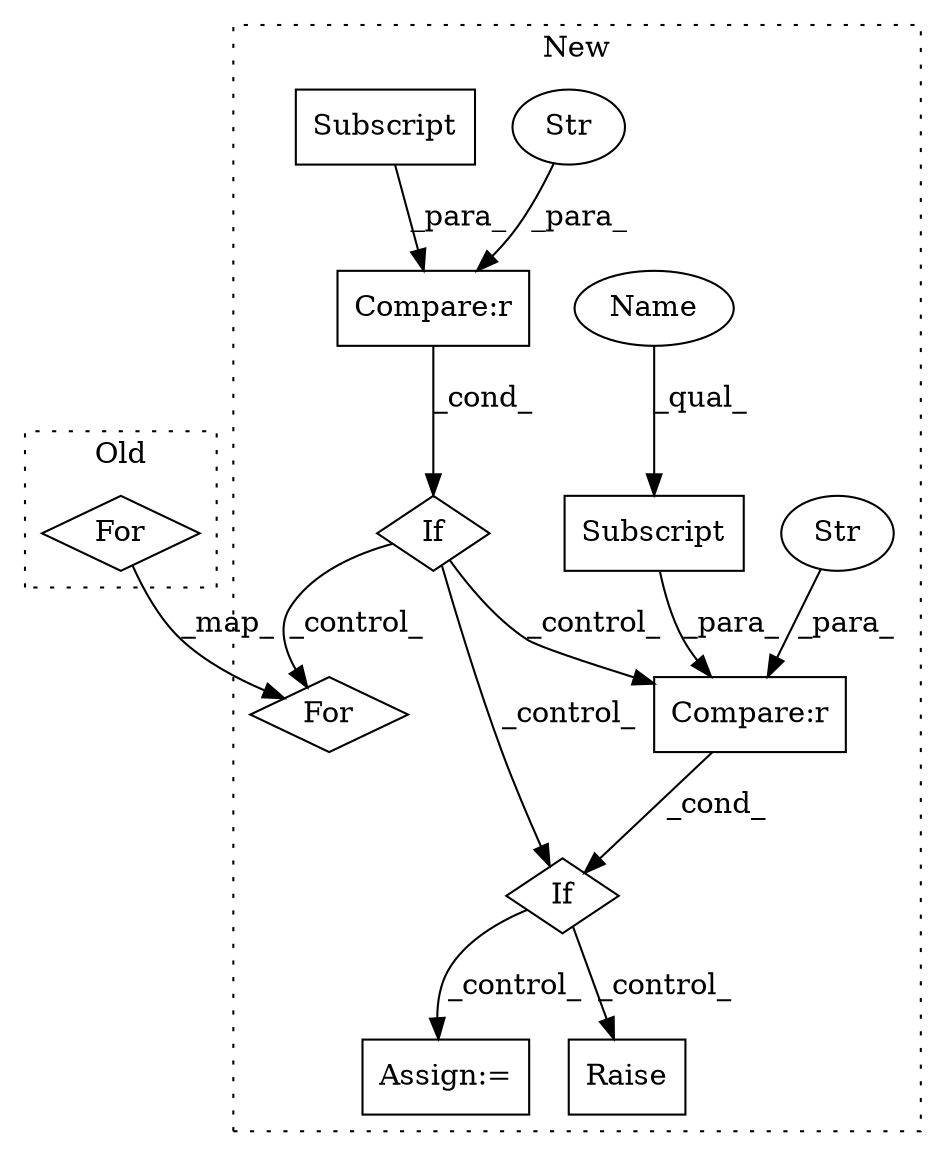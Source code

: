 digraph G {
subgraph cluster0 {
1 [label="For" a="107" s="1912,1949" l="4,14" shape="diamond"];
label = "Old";
style="dotted";
}
subgraph cluster1 {
2 [label="For" a="107" s="2075,2112" l="4,18" shape="diamond"];
3 [label="If" a="96" s="1253,1307" l="3,14" shape="diamond"];
4 [label="Compare:r" a="40" s="1256" l="51" shape="box"];
5 [label="Assign:=" a="68" s="2487" l="3" shape="box"];
6 [label="Str" a="66" s="1256" l="10" shape="ellipse"];
7 [label="If" a="96" s="2407,2460" l="0,14" shape="diamond"];
8 [label="Compare:r" a="40" s="2407" l="53" shape="box"];
9 [label="Str" a="66" s="2407" l="12" shape="ellipse"];
10 [label="Raise" a="91" s="3550" l="6" shape="box"];
11 [label="Subscript" a="63" s="2423,0" l="37,0" shape="box"];
12 [label="Name" a="87" s="2423" l="18" shape="ellipse"];
13 [label="Subscript" a="63" s="1270,0" l="37,0" shape="box"];
label = "New";
style="dotted";
}
1 -> 2 [label="_map_"];
3 -> 2 [label="_control_"];
3 -> 8 [label="_control_"];
3 -> 7 [label="_control_"];
4 -> 3 [label="_cond_"];
6 -> 4 [label="_para_"];
7 -> 10 [label="_control_"];
7 -> 5 [label="_control_"];
8 -> 7 [label="_cond_"];
9 -> 8 [label="_para_"];
11 -> 8 [label="_para_"];
12 -> 11 [label="_qual_"];
13 -> 4 [label="_para_"];
}